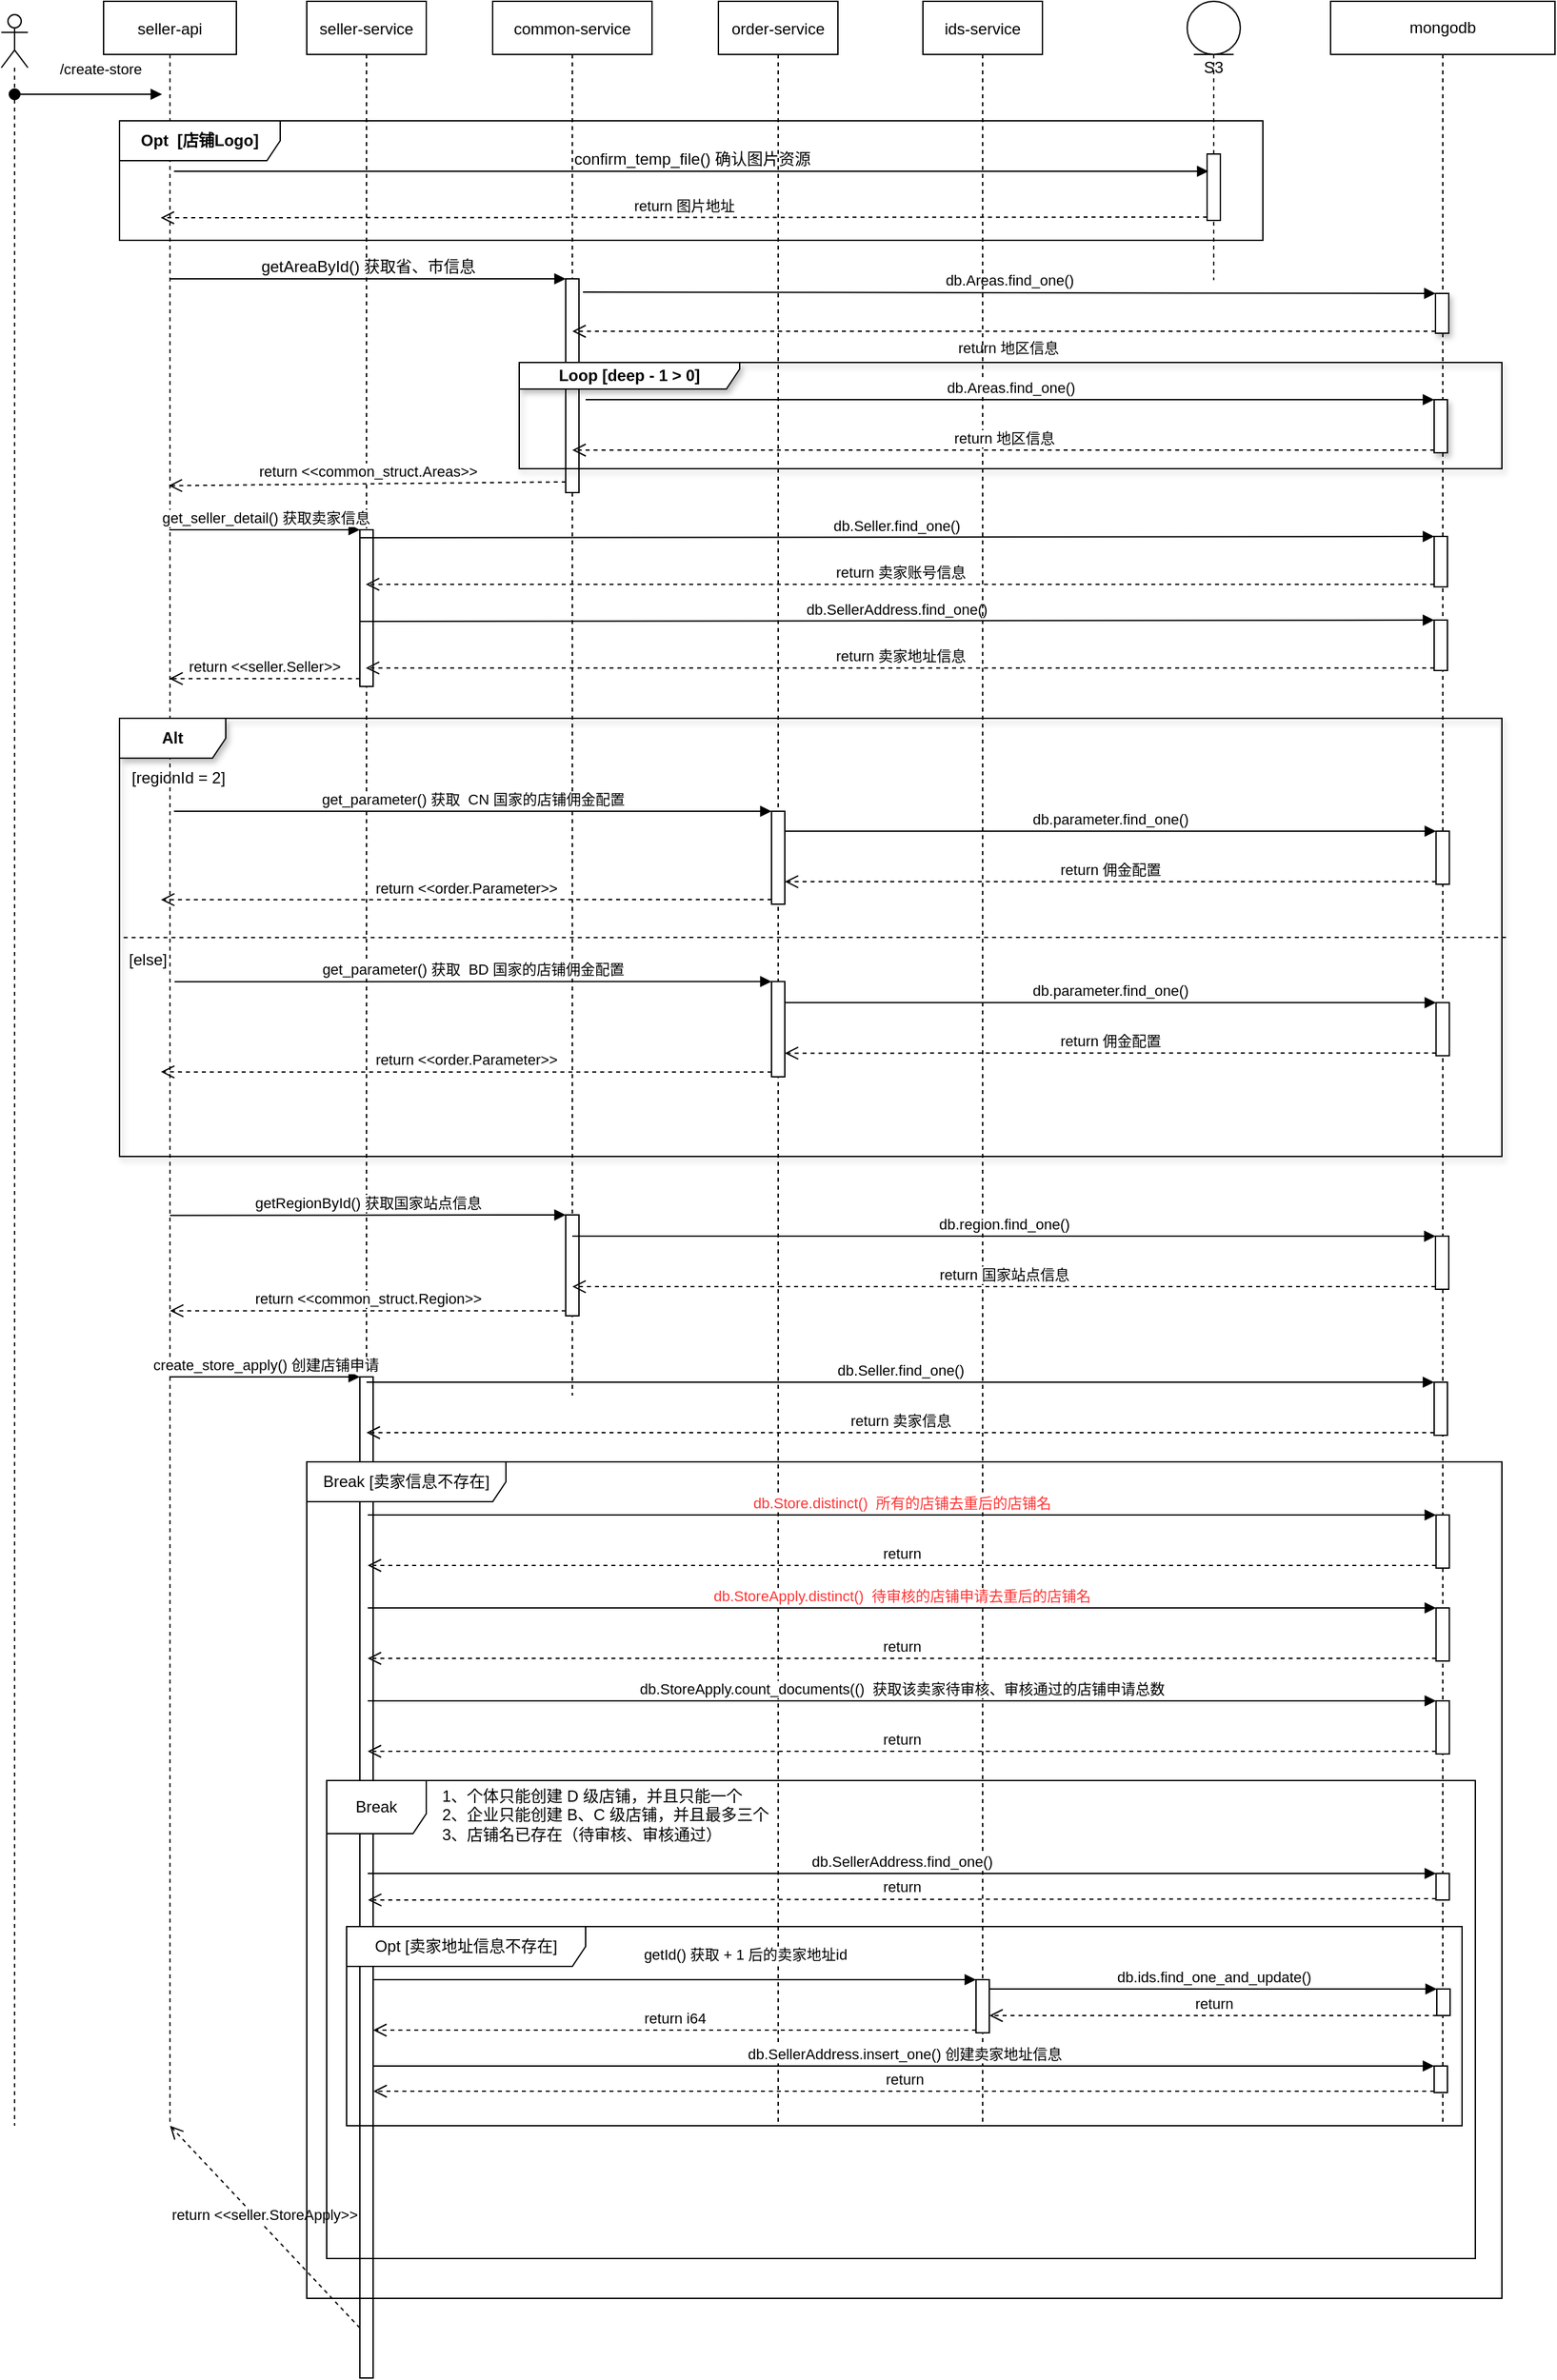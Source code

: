 <mxfile version="20.5.3" type="github">
  <diagram id="kgpKYQtTHZ0yAKxKKP6v" name="Page-1">
    <mxGraphModel dx="1422" dy="762" grid="1" gridSize="10" guides="1" tooltips="1" connect="1" arrows="1" fold="1" page="1" pageScale="1" pageWidth="850" pageHeight="1100" math="0" shadow="0">
      <root>
        <mxCell id="0" />
        <mxCell id="1" parent="0" />
        <mxCell id="EHfXZcObb2dVpvzbA1oW-2" value="seller-api" style="shape=umlLifeline;perimeter=lifelinePerimeter;container=1;collapsible=0;recursiveResize=0;rounded=0;shadow=0;strokeWidth=1;" vertex="1" parent="1">
          <mxGeometry x="207" y="110" width="100" height="1600" as="geometry" />
        </mxCell>
        <mxCell id="EHfXZcObb2dVpvzbA1oW-3" value="/create-store" style="verticalAlign=bottom;startArrow=oval;endArrow=block;startSize=8;shadow=0;strokeWidth=1;" edge="1" parent="EHfXZcObb2dVpvzbA1oW-2" source="EHfXZcObb2dVpvzbA1oW-9">
          <mxGeometry x="0.167" y="10" relative="1" as="geometry">
            <mxPoint x="-16" y="70" as="sourcePoint" />
            <mxPoint x="44" y="70" as="targetPoint" />
            <mxPoint as="offset" />
          </mxGeometry>
        </mxCell>
        <mxCell id="EHfXZcObb2dVpvzbA1oW-6" value="Opt&amp;nbsp; [店铺Logo]" style="shape=umlFrame;whiteSpace=wrap;html=1;fontStyle=1;width=121;height=30;" vertex="1" parent="1">
          <mxGeometry x="219" y="200" width="861" height="90" as="geometry" />
        </mxCell>
        <mxCell id="EHfXZcObb2dVpvzbA1oW-7" value="seller-service" style="shape=umlLifeline;perimeter=lifelinePerimeter;container=1;collapsible=0;recursiveResize=0;rounded=0;shadow=0;strokeWidth=1;" vertex="1" parent="1">
          <mxGeometry x="360" y="110" width="90" height="1790" as="geometry" />
        </mxCell>
        <mxCell id="EHfXZcObb2dVpvzbA1oW-70" value="" style="html=1;points=[];perimeter=orthogonalPerimeter;" vertex="1" parent="EHfXZcObb2dVpvzbA1oW-7">
          <mxGeometry x="40" y="398" width="10" height="118" as="geometry" />
        </mxCell>
        <mxCell id="EHfXZcObb2dVpvzbA1oW-99" value="" style="html=1;points=[];perimeter=orthogonalPerimeter;" vertex="1" parent="EHfXZcObb2dVpvzbA1oW-7">
          <mxGeometry x="40" y="1036" width="10" height="754" as="geometry" />
        </mxCell>
        <mxCell id="EHfXZcObb2dVpvzbA1oW-9" value="" style="shape=umlLifeline;participant=umlActor;perimeter=lifelinePerimeter;whiteSpace=wrap;html=1;container=1;collapsible=0;recursiveResize=0;verticalAlign=top;spacingTop=36;outlineConnect=0;" vertex="1" parent="1">
          <mxGeometry x="130" y="120" width="20" height="1590" as="geometry" />
        </mxCell>
        <mxCell id="EHfXZcObb2dVpvzbA1oW-10" value="S3" style="shape=umlLifeline;participant=umlEntity;perimeter=lifelinePerimeter;whiteSpace=wrap;html=1;container=1;collapsible=0;recursiveResize=0;verticalAlign=top;spacingTop=36;outlineConnect=0;" vertex="1" parent="1">
          <mxGeometry x="1023" y="110" width="40" height="210" as="geometry" />
        </mxCell>
        <mxCell id="EHfXZcObb2dVpvzbA1oW-11" value="" style="html=1;points=[];perimeter=orthogonalPerimeter;" vertex="1" parent="EHfXZcObb2dVpvzbA1oW-10">
          <mxGeometry x="15" y="115" width="10" height="50" as="geometry" />
        </mxCell>
        <mxCell id="EHfXZcObb2dVpvzbA1oW-12" value="&lt;span style=&quot;font-size: 12px;&quot;&gt;confirm_temp_file() 确认图片资源&lt;/span&gt;" style="html=1;verticalAlign=bottom;endArrow=block;entryX=0.1;entryY=0.34;rounded=0;entryDx=0;entryDy=0;entryPerimeter=0;" edge="1" parent="EHfXZcObb2dVpvzbA1oW-10">
          <mxGeometry relative="1" as="geometry">
            <mxPoint x="-763" y="128" as="sourcePoint" />
            <mxPoint x="16" y="128" as="targetPoint" />
          </mxGeometry>
        </mxCell>
        <mxCell id="EHfXZcObb2dVpvzbA1oW-13" value="common-service" style="shape=umlLifeline;perimeter=lifelinePerimeter;container=1;collapsible=0;recursiveResize=0;rounded=0;shadow=0;strokeWidth=1;" vertex="1" parent="1">
          <mxGeometry x="500" y="110" width="120" height="1050" as="geometry" />
        </mxCell>
        <mxCell id="EHfXZcObb2dVpvzbA1oW-14" value="" style="html=1;points=[];perimeter=orthogonalPerimeter;" vertex="1" parent="EHfXZcObb2dVpvzbA1oW-13">
          <mxGeometry x="55" y="209" width="10" height="161" as="geometry" />
        </mxCell>
        <mxCell id="EHfXZcObb2dVpvzbA1oW-95" value="" style="html=1;points=[];perimeter=orthogonalPerimeter;" vertex="1" parent="EHfXZcObb2dVpvzbA1oW-13">
          <mxGeometry x="55" y="914" width="10" height="76" as="geometry" />
        </mxCell>
        <mxCell id="EHfXZcObb2dVpvzbA1oW-16" value="&lt;span style=&quot;font-size: 12px;&quot;&gt;getAreaById() 获取省、市信息&lt;/span&gt;" style="html=1;verticalAlign=bottom;endArrow=block;entryX=0;entryY=0;rounded=0;" edge="1" parent="1" target="EHfXZcObb2dVpvzbA1oW-14">
          <mxGeometry relative="1" as="geometry">
            <mxPoint x="256.5" y="319" as="sourcePoint" />
          </mxGeometry>
        </mxCell>
        <mxCell id="EHfXZcObb2dVpvzbA1oW-17" value="return &amp;lt;&amp;lt;common_struct.Areas&amp;gt;&amp;gt;" style="html=1;verticalAlign=bottom;endArrow=open;dashed=1;endSize=8;exitX=0;exitY=0.95;rounded=0;entryX=0.49;entryY=0.228;entryDx=0;entryDy=0;entryPerimeter=0;" edge="1" parent="1" source="EHfXZcObb2dVpvzbA1oW-14" target="EHfXZcObb2dVpvzbA1oW-2">
          <mxGeometry relative="1" as="geometry">
            <mxPoint x="250" y="470" as="targetPoint" />
          </mxGeometry>
        </mxCell>
        <mxCell id="EHfXZcObb2dVpvzbA1oW-25" value="order-service" style="shape=umlLifeline;perimeter=lifelinePerimeter;container=1;collapsible=0;recursiveResize=0;rounded=0;shadow=0;strokeWidth=1;" vertex="1" parent="1">
          <mxGeometry x="670" y="110" width="90" height="1600" as="geometry" />
        </mxCell>
        <mxCell id="EHfXZcObb2dVpvzbA1oW-28" value="return 图片地址" style="html=1;verticalAlign=bottom;endArrow=open;dashed=1;endSize=8;exitX=0;exitY=0.95;rounded=0;" edge="1" parent="1" source="EHfXZcObb2dVpvzbA1oW-11">
          <mxGeometry relative="1" as="geometry">
            <mxPoint x="250" y="273" as="targetPoint" />
          </mxGeometry>
        </mxCell>
        <mxCell id="EHfXZcObb2dVpvzbA1oW-29" value="mongodb" style="shape=umlLifeline;perimeter=lifelinePerimeter;whiteSpace=wrap;html=1;container=1;collapsible=0;recursiveResize=0;outlineConnect=0;rounded=0;glass=0;sketch=0;" vertex="1" parent="1">
          <mxGeometry x="1131" y="110" width="169" height="1600" as="geometry" />
        </mxCell>
        <mxCell id="EHfXZcObb2dVpvzbA1oW-30" value="" style="html=1;points=[];perimeter=orthogonalPerimeter;rounded=0;shadow=1;glass=0;sketch=0;" vertex="1" parent="EHfXZcObb2dVpvzbA1oW-29">
          <mxGeometry x="79" y="220" width="10" height="30" as="geometry" />
        </mxCell>
        <mxCell id="EHfXZcObb2dVpvzbA1oW-31" value="" style="html=1;points=[];perimeter=orthogonalPerimeter;rounded=0;shadow=1;glass=0;sketch=0;" vertex="1" parent="EHfXZcObb2dVpvzbA1oW-29">
          <mxGeometry x="78" y="300" width="10" height="40" as="geometry" />
        </mxCell>
        <mxCell id="EHfXZcObb2dVpvzbA1oW-73" value="" style="html=1;points=[];perimeter=orthogonalPerimeter;" vertex="1" parent="EHfXZcObb2dVpvzbA1oW-29">
          <mxGeometry x="78" y="403" width="10" height="38" as="geometry" />
        </mxCell>
        <mxCell id="EHfXZcObb2dVpvzbA1oW-76" value="" style="html=1;points=[];perimeter=orthogonalPerimeter;" vertex="1" parent="EHfXZcObb2dVpvzbA1oW-29">
          <mxGeometry x="78" y="466" width="10" height="38" as="geometry" />
        </mxCell>
        <mxCell id="EHfXZcObb2dVpvzbA1oW-77" value="db.SellerAddress.find_one()" style="html=1;verticalAlign=bottom;endArrow=block;entryX=0;entryY=0;rounded=0;exitX=0;exitY=0.013;exitDx=0;exitDy=0;exitPerimeter=0;" edge="1" parent="EHfXZcObb2dVpvzbA1oW-29" target="EHfXZcObb2dVpvzbA1oW-76">
          <mxGeometry relative="1" as="geometry">
            <mxPoint x="-731" y="467.04" as="sourcePoint" />
          </mxGeometry>
        </mxCell>
        <mxCell id="EHfXZcObb2dVpvzbA1oW-78" value="return 卖家地址信息" style="html=1;verticalAlign=bottom;endArrow=open;dashed=1;endSize=8;exitX=0;exitY=0.95;rounded=0;" edge="1" parent="EHfXZcObb2dVpvzbA1oW-29" source="EHfXZcObb2dVpvzbA1oW-76">
          <mxGeometry relative="1" as="geometry">
            <mxPoint x="-726.5" y="502.1" as="targetPoint" />
          </mxGeometry>
        </mxCell>
        <mxCell id="EHfXZcObb2dVpvzbA1oW-108" value="" style="html=1;points=[];perimeter=orthogonalPerimeter;" vertex="1" parent="EHfXZcObb2dVpvzbA1oW-29">
          <mxGeometry x="79" y="930.02" width="10" height="40" as="geometry" />
        </mxCell>
        <mxCell id="EHfXZcObb2dVpvzbA1oW-112" value="" style="html=1;points=[];perimeter=orthogonalPerimeter;" vertex="1" parent="EHfXZcObb2dVpvzbA1oW-29">
          <mxGeometry x="78" y="1040" width="10" height="40" as="geometry" />
        </mxCell>
        <mxCell id="EHfXZcObb2dVpvzbA1oW-36" value="&lt;b&gt;Loop [deep - 1 &amp;gt; 0]&lt;/b&gt;" style="shape=umlFrame;whiteSpace=wrap;html=1;rounded=0;shadow=1;glass=0;sketch=0;width=166;height=20;" vertex="1" parent="1">
          <mxGeometry x="520" y="382" width="740" height="80" as="geometry" />
        </mxCell>
        <mxCell id="EHfXZcObb2dVpvzbA1oW-37" value="db.Areas.find_one()" style="html=1;verticalAlign=bottom;endArrow=block;entryX=0;entryY=0;rounded=0;exitX=1.3;exitY=0.062;exitDx=0;exitDy=0;exitPerimeter=0;" edge="1" parent="1" source="EHfXZcObb2dVpvzbA1oW-14" target="EHfXZcObb2dVpvzbA1oW-30">
          <mxGeometry relative="1" as="geometry">
            <mxPoint x="862" y="330" as="sourcePoint" />
          </mxGeometry>
        </mxCell>
        <mxCell id="EHfXZcObb2dVpvzbA1oW-38" value="return 地区信息" style="html=1;verticalAlign=bottom;endArrow=open;dashed=1;endSize=8;exitX=0;exitY=0.95;rounded=0;" edge="1" parent="1" source="EHfXZcObb2dVpvzbA1oW-30" target="EHfXZcObb2dVpvzbA1oW-13">
          <mxGeometry x="-0.009" y="21" relative="1" as="geometry">
            <mxPoint x="862" y="406" as="targetPoint" />
            <mxPoint as="offset" />
          </mxGeometry>
        </mxCell>
        <mxCell id="EHfXZcObb2dVpvzbA1oW-39" value="&lt;b&gt;Alt&lt;/b&gt;" style="shape=umlFrame;whiteSpace=wrap;html=1;rounded=0;shadow=1;glass=0;sketch=0;width=80;height=30;" vertex="1" parent="1">
          <mxGeometry x="219" y="650" width="1041" height="330" as="geometry" />
        </mxCell>
        <mxCell id="EHfXZcObb2dVpvzbA1oW-40" value="ids-service" style="shape=umlLifeline;perimeter=lifelinePerimeter;container=1;collapsible=0;recursiveResize=0;rounded=0;shadow=0;strokeWidth=1;" vertex="1" parent="1">
          <mxGeometry x="824" y="110" width="90" height="1600" as="geometry" />
        </mxCell>
        <mxCell id="EHfXZcObb2dVpvzbA1oW-80" value="" style="endArrow=none;dashed=1;html=1;rounded=0;exitX=1.003;exitY=0.5;exitDx=0;exitDy=0;exitPerimeter=0;" edge="1" parent="EHfXZcObb2dVpvzbA1oW-40" source="EHfXZcObb2dVpvzbA1oW-39">
          <mxGeometry width="50" height="50" relative="1" as="geometry">
            <mxPoint x="-64" y="705" as="sourcePoint" />
            <mxPoint x="-605" y="705.1" as="targetPoint" />
          </mxGeometry>
        </mxCell>
        <mxCell id="EHfXZcObb2dVpvzbA1oW-45" value="db.Areas.find_one()" style="html=1;verticalAlign=bottom;endArrow=block;entryX=0;entryY=0;rounded=0;" edge="1" parent="1" target="EHfXZcObb2dVpvzbA1oW-31">
          <mxGeometry relative="1" as="geometry">
            <mxPoint x="570" y="410" as="sourcePoint" />
          </mxGeometry>
        </mxCell>
        <mxCell id="EHfXZcObb2dVpvzbA1oW-46" value="return 地区信息" style="html=1;verticalAlign=bottom;endArrow=open;dashed=1;endSize=8;exitX=0;exitY=0.95;rounded=0;" edge="1" parent="1" source="EHfXZcObb2dVpvzbA1oW-31">
          <mxGeometry relative="1" as="geometry">
            <mxPoint x="560" y="448" as="targetPoint" />
          </mxGeometry>
        </mxCell>
        <mxCell id="EHfXZcObb2dVpvzbA1oW-71" value="get_seller_detail() 获取卖家信息" style="html=1;verticalAlign=bottom;endArrow=block;entryX=0;entryY=0;rounded=0;" edge="1" target="EHfXZcObb2dVpvzbA1oW-70" parent="1">
          <mxGeometry relative="1" as="geometry">
            <mxPoint x="256.5" y="508" as="sourcePoint" />
          </mxGeometry>
        </mxCell>
        <mxCell id="EHfXZcObb2dVpvzbA1oW-74" value="db.Seller.find_one()" style="html=1;verticalAlign=bottom;endArrow=block;entryX=0;entryY=0;rounded=0;exitX=0;exitY=0.013;exitDx=0;exitDy=0;exitPerimeter=0;" edge="1" target="EHfXZcObb2dVpvzbA1oW-73" parent="1">
          <mxGeometry relative="1" as="geometry">
            <mxPoint x="400" y="514.04" as="sourcePoint" />
          </mxGeometry>
        </mxCell>
        <mxCell id="EHfXZcObb2dVpvzbA1oW-75" value="return 卖家账号信息" style="html=1;verticalAlign=bottom;endArrow=open;dashed=1;endSize=8;exitX=0;exitY=0.95;rounded=0;" edge="1" source="EHfXZcObb2dVpvzbA1oW-73" parent="1">
          <mxGeometry relative="1" as="geometry">
            <mxPoint x="404.5" y="549.1" as="targetPoint" />
          </mxGeometry>
        </mxCell>
        <mxCell id="EHfXZcObb2dVpvzbA1oW-72" value="return &amp;lt;&amp;lt;seller.Seller&amp;gt;&amp;gt;" style="html=1;verticalAlign=bottom;endArrow=open;dashed=1;endSize=8;exitX=0;exitY=0.95;rounded=0;" edge="1" source="EHfXZcObb2dVpvzbA1oW-70" parent="1">
          <mxGeometry relative="1" as="geometry">
            <mxPoint x="256.5" y="620.1" as="targetPoint" />
          </mxGeometry>
        </mxCell>
        <mxCell id="EHfXZcObb2dVpvzbA1oW-81" value="[regionId = 2]" style="text;html=1;strokeColor=none;fillColor=none;align=center;verticalAlign=middle;whiteSpace=wrap;rounded=0;" vertex="1" parent="1">
          <mxGeometry x="227" y="680" width="73" height="30" as="geometry" />
        </mxCell>
        <mxCell id="EHfXZcObb2dVpvzbA1oW-82" value="[else]" style="text;html=1;strokeColor=none;fillColor=none;align=center;verticalAlign=middle;whiteSpace=wrap;rounded=0;" vertex="1" parent="1">
          <mxGeometry x="219" y="815" width="43" height="33.25" as="geometry" />
        </mxCell>
        <mxCell id="EHfXZcObb2dVpvzbA1oW-86" value="" style="html=1;points=[];perimeter=orthogonalPerimeter;" vertex="1" parent="1">
          <mxGeometry x="710" y="720" width="10" height="70" as="geometry" />
        </mxCell>
        <mxCell id="EHfXZcObb2dVpvzbA1oW-87" value="get_parameter() 获取&amp;nbsp; CN 国家的店铺佣金配置" style="html=1;verticalAlign=bottom;endArrow=block;entryX=0;entryY=0;rounded=0;" edge="1" target="EHfXZcObb2dVpvzbA1oW-86" parent="1">
          <mxGeometry relative="1" as="geometry">
            <mxPoint x="260" y="720" as="sourcePoint" />
          </mxGeometry>
        </mxCell>
        <mxCell id="EHfXZcObb2dVpvzbA1oW-88" value="return &amp;lt;&amp;lt;order.Parameter&amp;gt;&amp;gt;" style="html=1;verticalAlign=bottom;endArrow=open;dashed=1;endSize=8;exitX=0;exitY=0.95;rounded=0;entryX=0.03;entryY=0.414;entryDx=0;entryDy=0;entryPerimeter=0;" edge="1" source="EHfXZcObb2dVpvzbA1oW-86" parent="1" target="EHfXZcObb2dVpvzbA1oW-39">
          <mxGeometry relative="1" as="geometry">
            <mxPoint x="640" y="796" as="targetPoint" />
          </mxGeometry>
        </mxCell>
        <mxCell id="EHfXZcObb2dVpvzbA1oW-89" value="" style="html=1;points=[];perimeter=orthogonalPerimeter;" vertex="1" parent="1">
          <mxGeometry x="710" y="848.25" width="10" height="71.75" as="geometry" />
        </mxCell>
        <mxCell id="EHfXZcObb2dVpvzbA1oW-90" value="get_parameter() 获取&amp;nbsp; BD 国家的店铺佣金配置" style="html=1;verticalAlign=bottom;endArrow=block;entryX=0;entryY=0;rounded=0;exitX=0.056;exitY=0.231;exitDx=0;exitDy=0;exitPerimeter=0;" edge="1" parent="1" target="EHfXZcObb2dVpvzbA1oW-89">
          <mxGeometry relative="1" as="geometry">
            <mxPoint x="260.4" y="848.359" as="sourcePoint" />
          </mxGeometry>
        </mxCell>
        <mxCell id="EHfXZcObb2dVpvzbA1oW-91" value="return &amp;lt;&amp;lt;order.Parameter&amp;gt;&amp;gt;" style="html=1;verticalAlign=bottom;endArrow=open;dashed=1;endSize=8;exitX=0;exitY=0.95;rounded=0;entryX=0.03;entryY=0.807;entryDx=0;entryDy=0;entryPerimeter=0;" edge="1" parent="1" source="EHfXZcObb2dVpvzbA1oW-89" target="EHfXZcObb2dVpvzbA1oW-39">
          <mxGeometry relative="1" as="geometry">
            <mxPoint x="249.6" y="886.296" as="targetPoint" />
          </mxGeometry>
        </mxCell>
        <mxCell id="EHfXZcObb2dVpvzbA1oW-96" value="getRegionById() 获取国家站点信息" style="html=1;verticalAlign=bottom;endArrow=block;entryX=0;entryY=0;rounded=0;exitX=0.5;exitY=0.519;exitDx=0;exitDy=0;exitPerimeter=0;" edge="1" parent="1" target="EHfXZcObb2dVpvzbA1oW-95">
          <mxGeometry relative="1" as="geometry">
            <mxPoint x="257" y="1024.4" as="sourcePoint" />
          </mxGeometry>
        </mxCell>
        <mxCell id="EHfXZcObb2dVpvzbA1oW-100" value="create_store_apply() 创建店铺申请" style="html=1;verticalAlign=bottom;endArrow=block;entryX=0;entryY=0;rounded=0;" edge="1" target="EHfXZcObb2dVpvzbA1oW-99" parent="1">
          <mxGeometry relative="1" as="geometry">
            <mxPoint x="256.5" y="1146" as="sourcePoint" />
          </mxGeometry>
        </mxCell>
        <mxCell id="EHfXZcObb2dVpvzbA1oW-101" value="return &amp;lt;&amp;lt;seller.StoreApply&amp;gt;&amp;gt;" style="html=1;verticalAlign=bottom;endArrow=open;dashed=1;endSize=8;exitX=0;exitY=0.95;rounded=0;" edge="1" source="EHfXZcObb2dVpvzbA1oW-99" parent="1" target="EHfXZcObb2dVpvzbA1oW-2">
          <mxGeometry relative="1" as="geometry">
            <mxPoint x="256.5" y="1222" as="targetPoint" />
          </mxGeometry>
        </mxCell>
        <mxCell id="EHfXZcObb2dVpvzbA1oW-102" value="" style="html=1;points=[];perimeter=orthogonalPerimeter;" vertex="1" parent="1">
          <mxGeometry x="1210.4" y="735" width="10" height="40" as="geometry" />
        </mxCell>
        <mxCell id="EHfXZcObb2dVpvzbA1oW-103" value="db.parameter.find_one()" style="html=1;verticalAlign=bottom;endArrow=block;entryX=0;entryY=0;rounded=0;exitX=1;exitY=0.214;exitDx=0;exitDy=0;exitPerimeter=0;" edge="1" parent="1" target="EHfXZcObb2dVpvzbA1oW-102" source="EHfXZcObb2dVpvzbA1oW-86">
          <mxGeometry relative="1" as="geometry">
            <mxPoint x="760.8" y="735.109" as="sourcePoint" />
          </mxGeometry>
        </mxCell>
        <mxCell id="EHfXZcObb2dVpvzbA1oW-104" value="return 佣金配置" style="html=1;verticalAlign=bottom;endArrow=open;dashed=1;endSize=8;exitX=0;exitY=0.95;rounded=0;entryX=1;entryY=0.758;entryDx=0;entryDy=0;entryPerimeter=0;" edge="1" parent="1" source="EHfXZcObb2dVpvzbA1oW-102" target="EHfXZcObb2dVpvzbA1oW-86">
          <mxGeometry relative="1" as="geometry">
            <mxPoint x="750.0" y="773.046" as="targetPoint" />
          </mxGeometry>
        </mxCell>
        <mxCell id="EHfXZcObb2dVpvzbA1oW-105" value="" style="html=1;points=[];perimeter=orthogonalPerimeter;" vertex="1" parent="1">
          <mxGeometry x="1210.4" y="864.14" width="10" height="40" as="geometry" />
        </mxCell>
        <mxCell id="EHfXZcObb2dVpvzbA1oW-106" value="db.parameter.find_one()" style="html=1;verticalAlign=bottom;endArrow=block;entryX=0;entryY=0;rounded=0;exitX=1;exitY=0.214;exitDx=0;exitDy=0;exitPerimeter=0;" edge="1" parent="1" target="EHfXZcObb2dVpvzbA1oW-105">
          <mxGeometry relative="1" as="geometry">
            <mxPoint x="720" y="864.12" as="sourcePoint" />
          </mxGeometry>
        </mxCell>
        <mxCell id="EHfXZcObb2dVpvzbA1oW-107" value="return 佣金配置" style="html=1;verticalAlign=bottom;endArrow=open;dashed=1;endSize=8;exitX=0;exitY=0.95;rounded=0;entryX=1;entryY=0.758;entryDx=0;entryDy=0;entryPerimeter=0;" edge="1" parent="1" source="EHfXZcObb2dVpvzbA1oW-105">
          <mxGeometry relative="1" as="geometry">
            <mxPoint x="720" y="902.2" as="targetPoint" />
          </mxGeometry>
        </mxCell>
        <mxCell id="EHfXZcObb2dVpvzbA1oW-109" value="db.region.find_one()" style="html=1;verticalAlign=bottom;endArrow=block;entryX=0;entryY=0;rounded=0;" edge="1" parent="1" target="EHfXZcObb2dVpvzbA1oW-108" source="EHfXZcObb2dVpvzbA1oW-13">
          <mxGeometry relative="1" as="geometry">
            <mxPoint x="719.6" y="1040" as="sourcePoint" />
          </mxGeometry>
        </mxCell>
        <mxCell id="EHfXZcObb2dVpvzbA1oW-110" value="return 国家站点信息" style="html=1;verticalAlign=bottom;endArrow=open;dashed=1;endSize=8;exitX=0;exitY=0.95;rounded=0;" edge="1" parent="1" source="EHfXZcObb2dVpvzbA1oW-108" target="EHfXZcObb2dVpvzbA1oW-13">
          <mxGeometry relative="1" as="geometry">
            <mxPoint x="719.6" y="1078.08" as="targetPoint" />
          </mxGeometry>
        </mxCell>
        <mxCell id="EHfXZcObb2dVpvzbA1oW-97" value="return &amp;lt;&amp;lt;common_struct.Region&amp;gt;&amp;gt;" style="html=1;verticalAlign=bottom;endArrow=open;dashed=1;endSize=8;exitX=0;exitY=0.95;rounded=0;" edge="1" parent="1" source="EHfXZcObb2dVpvzbA1oW-95" target="EHfXZcObb2dVpvzbA1oW-2">
          <mxGeometry relative="1" as="geometry">
            <mxPoint x="250" y="1062" as="targetPoint" />
          </mxGeometry>
        </mxCell>
        <mxCell id="EHfXZcObb2dVpvzbA1oW-111" value="Break [卖家信息不存在]" style="shape=umlFrame;whiteSpace=wrap;html=1;width=150;height=30;" vertex="1" parent="1">
          <mxGeometry x="360" y="1210" width="900" height="630" as="geometry" />
        </mxCell>
        <mxCell id="EHfXZcObb2dVpvzbA1oW-113" value="db.Seller.find_one()" style="html=1;verticalAlign=bottom;endArrow=block;entryX=0;entryY=0;rounded=0;" edge="1" parent="1" target="EHfXZcObb2dVpvzbA1oW-112" source="EHfXZcObb2dVpvzbA1oW-7">
          <mxGeometry relative="1" as="geometry">
            <mxPoint x="558.5" y="1150" as="sourcePoint" />
          </mxGeometry>
        </mxCell>
        <mxCell id="EHfXZcObb2dVpvzbA1oW-114" value="return 卖家信息" style="html=1;verticalAlign=bottom;endArrow=open;dashed=1;endSize=8;exitX=0;exitY=0.95;rounded=0;" edge="1" parent="1" source="EHfXZcObb2dVpvzbA1oW-112" target="EHfXZcObb2dVpvzbA1oW-7">
          <mxGeometry relative="1" as="geometry">
            <mxPoint x="558.5" y="1188" as="targetPoint" />
          </mxGeometry>
        </mxCell>
        <mxCell id="EHfXZcObb2dVpvzbA1oW-115" value="Break" style="shape=umlFrame;whiteSpace=wrap;html=1;width=75;height=40;" vertex="1" parent="1">
          <mxGeometry x="375" y="1450" width="865" height="360" as="geometry" />
        </mxCell>
        <mxCell id="EHfXZcObb2dVpvzbA1oW-116" value="1、个体只能创建 D 级店铺，并且只能一个&lt;br&gt;2、企业只能创建 B、C 级店铺，并且最多三个&lt;br&gt;3、店铺名已存在（待审核、审核通过）" style="text;html=1;strokeColor=none;fillColor=none;align=left;verticalAlign=middle;whiteSpace=wrap;rounded=0;" vertex="1" parent="1">
          <mxGeometry x="460" y="1451" width="250" height="49" as="geometry" />
        </mxCell>
        <mxCell id="EHfXZcObb2dVpvzbA1oW-117" value="" style="html=1;points=[];perimeter=orthogonalPerimeter;" vertex="1" parent="1">
          <mxGeometry x="1210.4" y="1250" width="10" height="40" as="geometry" />
        </mxCell>
        <mxCell id="EHfXZcObb2dVpvzbA1oW-118" value="&lt;font color=&quot;#ff3333&quot;&gt;db.Store.distinct()&amp;nbsp;&amp;nbsp;&lt;/font&gt;&lt;span style=&quot;color: rgb(255, 51, 51);&quot;&gt;所有的店铺去重后的店铺名&lt;/span&gt;" style="html=1;verticalAlign=bottom;endArrow=block;entryX=0;entryY=0;rounded=0;" edge="1" parent="1" target="EHfXZcObb2dVpvzbA1oW-117">
          <mxGeometry relative="1" as="geometry">
            <mxPoint x="405.9" y="1250" as="sourcePoint" />
          </mxGeometry>
        </mxCell>
        <mxCell id="EHfXZcObb2dVpvzbA1oW-119" value="return" style="html=1;verticalAlign=bottom;endArrow=open;dashed=1;endSize=8;exitX=0;exitY=0.95;rounded=0;" edge="1" parent="1" source="EHfXZcObb2dVpvzbA1oW-117">
          <mxGeometry relative="1" as="geometry">
            <mxPoint x="405.9" y="1288" as="targetPoint" />
          </mxGeometry>
        </mxCell>
        <mxCell id="EHfXZcObb2dVpvzbA1oW-120" value="" style="html=1;points=[];perimeter=orthogonalPerimeter;" vertex="1" parent="1">
          <mxGeometry x="1210.4" y="1320" width="10" height="40" as="geometry" />
        </mxCell>
        <mxCell id="EHfXZcObb2dVpvzbA1oW-121" value="&lt;font color=&quot;#ff3333&quot;&gt;db.StoreApply.distinct()&amp;nbsp;&amp;nbsp;&lt;/font&gt;&lt;span style=&quot;color: rgb(255, 51, 51);&quot;&gt;待审核的店铺申请去重后的店铺名&lt;/span&gt;" style="html=1;verticalAlign=bottom;endArrow=block;entryX=0;entryY=0;rounded=0;" edge="1" parent="1" target="EHfXZcObb2dVpvzbA1oW-120">
          <mxGeometry relative="1" as="geometry">
            <mxPoint x="405.9" y="1320" as="sourcePoint" />
          </mxGeometry>
        </mxCell>
        <mxCell id="EHfXZcObb2dVpvzbA1oW-122" value="return" style="html=1;verticalAlign=bottom;endArrow=open;dashed=1;endSize=8;exitX=0;exitY=0.95;rounded=0;" edge="1" parent="1" source="EHfXZcObb2dVpvzbA1oW-120">
          <mxGeometry relative="1" as="geometry">
            <mxPoint x="405.9" y="1358" as="targetPoint" />
          </mxGeometry>
        </mxCell>
        <mxCell id="EHfXZcObb2dVpvzbA1oW-123" value="" style="html=1;points=[];perimeter=orthogonalPerimeter;" vertex="1" parent="1">
          <mxGeometry x="1210.4" y="1390" width="10" height="40" as="geometry" />
        </mxCell>
        <mxCell id="EHfXZcObb2dVpvzbA1oW-124" value="&lt;span style=&quot;font-size: 11px;&quot;&gt;db.StoreApply.count_documents(&lt;/span&gt;()&amp;nbsp; 获取该卖家待审核、审核通过的店铺申请总数" style="html=1;verticalAlign=bottom;endArrow=block;entryX=0;entryY=0;rounded=0;" edge="1" parent="1" target="EHfXZcObb2dVpvzbA1oW-123">
          <mxGeometry relative="1" as="geometry">
            <mxPoint x="405.9" y="1390" as="sourcePoint" />
          </mxGeometry>
        </mxCell>
        <mxCell id="EHfXZcObb2dVpvzbA1oW-125" value="return" style="html=1;verticalAlign=bottom;endArrow=open;dashed=1;endSize=8;exitX=0;exitY=0.95;rounded=0;" edge="1" parent="1" source="EHfXZcObb2dVpvzbA1oW-123">
          <mxGeometry relative="1" as="geometry">
            <mxPoint x="405.9" y="1428" as="targetPoint" />
          </mxGeometry>
        </mxCell>
        <mxCell id="EHfXZcObb2dVpvzbA1oW-126" value="" style="html=1;points=[];perimeter=orthogonalPerimeter;" vertex="1" parent="1">
          <mxGeometry x="1210.4" y="1520" width="10" height="20" as="geometry" />
        </mxCell>
        <mxCell id="EHfXZcObb2dVpvzbA1oW-127" value="db.SellerAddress.find_one()" style="html=1;verticalAlign=bottom;endArrow=block;entryX=0;entryY=0;rounded=0;" edge="1" parent="1" target="EHfXZcObb2dVpvzbA1oW-126">
          <mxGeometry relative="1" as="geometry">
            <mxPoint x="405.9" y="1520" as="sourcePoint" />
          </mxGeometry>
        </mxCell>
        <mxCell id="EHfXZcObb2dVpvzbA1oW-128" value="return" style="html=1;verticalAlign=bottom;endArrow=open;dashed=1;endSize=8;exitX=0;exitY=0.95;rounded=0;entryX=0.036;entryY=0.25;entryDx=0;entryDy=0;entryPerimeter=0;" edge="1" parent="1" source="EHfXZcObb2dVpvzbA1oW-126" target="EHfXZcObb2dVpvzbA1oW-115">
          <mxGeometry relative="1" as="geometry">
            <mxPoint x="405.9" y="1558" as="targetPoint" />
          </mxGeometry>
        </mxCell>
        <mxCell id="EHfXZcObb2dVpvzbA1oW-129" value="Opt [卖家地址信息不存在]" style="shape=umlFrame;whiteSpace=wrap;html=1;fontColor=#000000;width=180;height=30;" vertex="1" parent="1">
          <mxGeometry x="390" y="1560" width="840" height="150" as="geometry" />
        </mxCell>
        <mxCell id="EHfXZcObb2dVpvzbA1oW-130" value="" style="html=1;points=[];perimeter=orthogonalPerimeter;fontColor=#000000;" vertex="1" parent="1">
          <mxGeometry x="864" y="1600" width="10" height="40" as="geometry" />
        </mxCell>
        <mxCell id="EHfXZcObb2dVpvzbA1oW-131" value="getId() 获取 + 1 后的卖家地址id" style="html=1;verticalAlign=bottom;endArrow=block;entryX=0;entryY=0;rounded=0;fontColor=#000000;" edge="1" target="EHfXZcObb2dVpvzbA1oW-130" parent="1">
          <mxGeometry x="0.233" y="10" relative="1" as="geometry">
            <mxPoint x="410" y="1600" as="sourcePoint" />
            <mxPoint as="offset" />
          </mxGeometry>
        </mxCell>
        <mxCell id="EHfXZcObb2dVpvzbA1oW-132" value="return i64" style="html=1;verticalAlign=bottom;endArrow=open;dashed=1;endSize=8;exitX=0;exitY=0.95;rounded=0;fontColor=#000000;" edge="1" source="EHfXZcObb2dVpvzbA1oW-130" parent="1">
          <mxGeometry relative="1" as="geometry">
            <mxPoint x="410" y="1638" as="targetPoint" />
          </mxGeometry>
        </mxCell>
        <mxCell id="EHfXZcObb2dVpvzbA1oW-135" value="" style="html=1;points=[];perimeter=orthogonalPerimeter;fontColor=#000000;" vertex="1" parent="1">
          <mxGeometry x="1211" y="1607" width="10" height="20" as="geometry" />
        </mxCell>
        <mxCell id="EHfXZcObb2dVpvzbA1oW-136" value="db.ids.find_one_and_update()" style="html=1;verticalAlign=bottom;endArrow=block;entryX=0;entryY=0;rounded=0;fontColor=#000000;" edge="1" target="EHfXZcObb2dVpvzbA1oW-135" parent="1" source="EHfXZcObb2dVpvzbA1oW-130">
          <mxGeometry relative="1" as="geometry">
            <mxPoint x="1141" y="1607" as="sourcePoint" />
          </mxGeometry>
        </mxCell>
        <mxCell id="EHfXZcObb2dVpvzbA1oW-138" value="" style="html=1;points=[];perimeter=orthogonalPerimeter;fontColor=#000000;" vertex="1" parent="1">
          <mxGeometry x="1209" y="1665" width="10" height="20" as="geometry" />
        </mxCell>
        <mxCell id="EHfXZcObb2dVpvzbA1oW-139" value="db.SellerAddress.insert_one() 创建卖家地址信息" style="html=1;verticalAlign=bottom;endArrow=block;entryX=0;entryY=0;rounded=0;fontColor=#000000;exitX=0.024;exitY=0.714;exitDx=0;exitDy=0;exitPerimeter=0;" edge="1" target="EHfXZcObb2dVpvzbA1oW-138" parent="1">
          <mxGeometry relative="1" as="geometry">
            <mxPoint x="410.16" y="1664.96" as="sourcePoint" />
          </mxGeometry>
        </mxCell>
        <mxCell id="EHfXZcObb2dVpvzbA1oW-140" value="return" style="html=1;verticalAlign=bottom;endArrow=open;dashed=1;endSize=8;exitX=0;exitY=0.95;rounded=0;fontColor=#000000;entryX=0.024;entryY=0.85;entryDx=0;entryDy=0;entryPerimeter=0;" edge="1" source="EHfXZcObb2dVpvzbA1oW-138" parent="1">
          <mxGeometry relative="1" as="geometry">
            <mxPoint x="410.16" y="1684" as="targetPoint" />
          </mxGeometry>
        </mxCell>
        <mxCell id="EHfXZcObb2dVpvzbA1oW-141" value="return" style="html=1;verticalAlign=bottom;endArrow=open;dashed=1;endSize=8;exitX=0;exitY=0.95;fontColor=#000000;rounded=0;strokeColor=default;" edge="1" parent="1">
          <mxGeometry relative="1" as="geometry">
            <mxPoint x="874" y="1627" as="targetPoint" />
            <mxPoint x="1211" y="1627" as="sourcePoint" />
          </mxGeometry>
        </mxCell>
      </root>
    </mxGraphModel>
  </diagram>
</mxfile>
